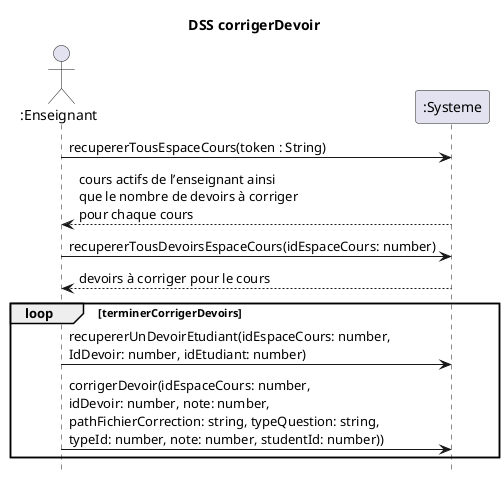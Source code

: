@startuml dss_corrigerDevoir
title DSS corrigerDevoir
hide footbox
actor ":Enseignant" as enseignant
participant ":Systeme" as systeme

enseignant ->  systeme : recupererTousEspaceCours(token : String)
enseignant <-- systeme : cours actifs de l’enseignant ainsi\nque le nombre de devoirs à corriger\npour chaque cours
enseignant -> systeme : recupererTousDevoirsEspaceCours(idEspaceCours: number)
systeme --> enseignant : devoirs à corriger pour le cours
loop terminerCorrigerDevoirs
enseignant -> systeme : recupererUnDevoirEtudiant(idEspaceCours: number,\nIdDevoir: number, idEtudiant: number)
enseignant -> systeme : corrigerDevoir(idEspaceCours: number,\nidDevoir: number, note: number,\npathFichierCorrection: string, typeQuestion: string,\ntypeId: number, note: number, studentId: number))
end
@enduml

@startuml dss_corrigerDevoirAlternatif
title DSS corrigerDevoirAlternatif
hide footbox
actor ":Enseignant" as enseignant
participant ":Systeme" as systeme

enseignant ->  systeme : recupererTousEspaceCours(token : String)
enseignant <-- systeme : cours actifs de l’enseignant ainsi\nque le nombre de devoirs à corriger\npour chaque cours
enseignant -> systeme : recupererTousDevoirsEspaceCours(idEspaceCours: number)
systeme --> enseignant : devoirs à corriger pour le cours
enseignant -> systeme : creerZipCorrectionDevoir(idEspaceCours: number, idDevoir: number)
systeme --> enseignant : fichier zip. avec les fichier pdf nommé avec un nom unique,\nun fichier CSV avec 3 colonnes: le code permanent de l'étudiant,\nle nom complet de l'étudiant, la note (champ vide) et le nom du\npdf attribué à l'étudiant
enseignant -> systeme : corrigerTousDevoirsZip\n(idEspaceCours: number, idDevoir: number, pathFichierZip: string,\ntokenEnseignant: string)
@enduml